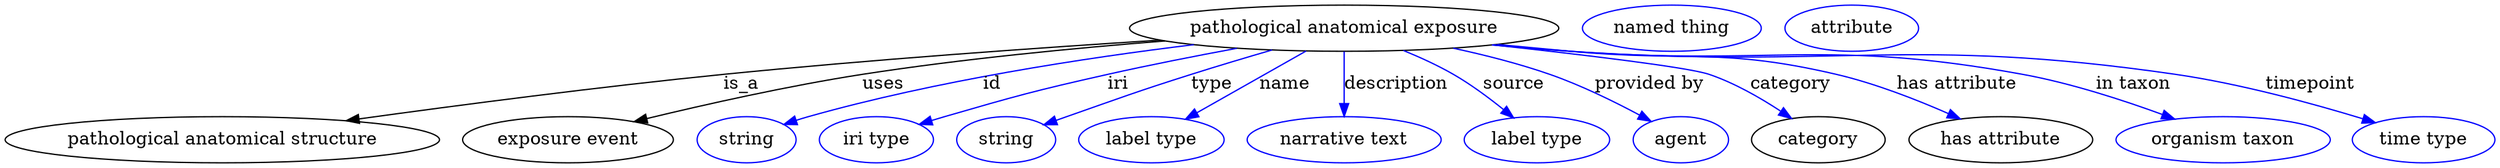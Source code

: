 digraph {
	graph [bb="0,0,1935.2,123"];
	node [label="\N"];
	"pathological anatomical exposure"	 [height=0.5,
		label="pathological anatomical exposure",
		pos="1041,105",
		width=4.6399];
	"pathological anatomical structure"	 [height=0.5,
		pos="168.99,18",
		width=4.694];
	"pathological anatomical exposure" -> "pathological anatomical structure"	 [label=is_a,
		lp="572.99,61.5",
		pos="e,268.6,32.575 895,96.21 799.32,89.929 671.57,80.557 558.99,69 464.23,59.274 356.95,45.006 278.92,34.032"];
	"exposure event"	 [height=0.5,
		pos="437.99,18",
		width=2.2748];
	"pathological anatomical exposure" -> "exposure event"	 [label=uses,
		lp="682.49,61.5",
		pos="e,491.06,31.841 898.45,95.51 828.19,89.767 742.36,81.16 665.99,69 609.63,60.028 546.36,45.516 500.8,34.262"];
	id	 [color=blue,
		height=0.5,
		label=string,
		pos="575.99,18",
		width=1.0652];
	"pathological anatomical exposure" -> id	 [color=blue,
		label=id,
		lp="766.99,61.5",
		pos="e,605.2,29.738 918.81,92.678 834.75,82.292 721.17,64.465 623.99,36 621.01,35.128 617.95,34.159 614.89,33.136",
		style=solid];
	iri	 [color=blue,
		height=0.5,
		label="iri type",
		pos="676.99,18",
		width=1.2277];
	"pathological anatomical exposure" -> iri	 [color=blue,
		label=iri,
		lp="864.99,61.5",
		pos="e,710.87,29.672 955.55,89.445 924.44,83.473 889.03,76.325 856.99,69 800.55,56.103 786.47,52.495 730.99,36 727.61,34.998 724.14,33.927 \
720.65,32.825",
		style=solid];
	type	 [color=blue,
		height=0.5,
		label=string,
		pos="777.99,18",
		width=1.0652];
	"pathological anatomical exposure" -> type	 [color=blue,
		label=type,
		lp="937.99,61.5",
		pos="e,807.51,29.501 983.66,88.091 964.06,82.193 942.02,75.437 921.99,69 878.63,55.072 867.81,51.479 824.99,36 822.42,35.071 819.77,34.101 \
817.11,33.113",
		style=solid];
	name	 [color=blue,
		height=0.5,
		label="label type",
		pos="890.99,18",
		width=1.5707];
	"pathological anatomical exposure" -> name	 [color=blue,
		label=name,
		lp="994.99,61.5",
		pos="e,918.63,34.034 1010.3,87.184 986.3,73.282 952.93,53.926 927.57,39.222",
		style=solid];
	description	 [color=blue,
		height=0.5,
		label="narrative text",
		pos="1041,18",
		width=2.0943];
	"pathological anatomical exposure" -> description	 [color=blue,
		label=description,
		lp="1082,61.5",
		pos="e,1041,36.003 1041,86.974 1041,75.192 1041,59.561 1041,46.158",
		style=solid];
	source	 [color=blue,
		height=0.5,
		label="label type",
		pos="1191,18",
		width=1.5707];
	"pathological anatomical exposure" -> source	 [color=blue,
		label=source,
		lp="1172.5,61.5",
		pos="e,1172.4,35.099 1089,87.654 1101.7,82.334 1115.1,76.01 1127,69 1140.2,61.194 1153.6,50.916 1164.7,41.633",
		style=solid];
	"provided by"	 [color=blue,
		height=0.5,
		label=agent,
		pos="1303,18",
		width=1.0291];
	"pathological anatomical exposure" -> "provided by"	 [color=blue,
		label="provided by",
		lp="1278.5,61.5",
		pos="e,1279,32.089 1127.6,89.523 1151.7,84.141 1177.7,77.319 1201,69 1225,60.448 1250.6,47.614 1270.2,36.961",
		style=solid];
	category	 [height=0.5,
		pos="1410,18",
		width=1.4443];
	"pathological anatomical exposure" -> category	 [color=blue,
		label=category,
		lp="1390,61.5",
		pos="e,1388.2,34.577 1159.6,92.285 1230.2,84.306 1309,74.518 1325,69 1344.3,62.318 1364,50.867 1379.5,40.507",
		style=solid];
	"has attribute"	 [height=0.5,
		pos="1551,18",
		width=1.9859];
	"pathological anatomical exposure" -> "has attribute"	 [color=blue,
		label="has attribute",
		lp="1519,61.5",
		pos="e,1519,34.2 1161.2,92.447 1179.9,90.572 1198.9,88.699 1217,87 1309.8,78.257 1335.4,90.858 1426,69 1455,62.015 1486,49.39 1509.9,\
38.45",
		style=solid];
	"in taxon"	 [color=blue,
		height=0.5,
		label="organism taxon",
		pos="1724,18",
		width=2.3109];
	"pathological anatomical exposure" -> "in taxon"	 [color=blue,
		label="in taxon",
		lp="1656,61.5",
		pos="e,1685.2,34.081 1158.3,92.161 1177.9,90.26 1198,88.454 1217,87 1373.6,75.005 1415.6,97.954 1570,69 1606.3,62.185 1645.9,48.946 1675.8,\
37.665",
		style=solid];
	timepoint	 [color=blue,
		height=0.5,
		label="time type",
		pos="1880,18",
		width=1.5346];
	"pathological anatomical exposure" -> timepoint	 [color=blue,
		label=timepoint,
		lp="1794,61.5",
		pos="e,1841.8,30.994 1157.3,92.042 1177.2,90.131 1197.7,88.354 1217,87 1426.4,72.313 1481.3,99.576 1689,69 1738.5,61.704 1793.7,46.149 \
1831.9,34.125",
		style=solid];
	"named thing_category"	 [color=blue,
		height=0.5,
		label="named thing",
		pos="1296,105",
		width=1.9318];
	"organismal entity_has attribute"	 [color=blue,
		height=0.5,
		label=attribute,
		pos="1436,105",
		width=1.4443];
}
